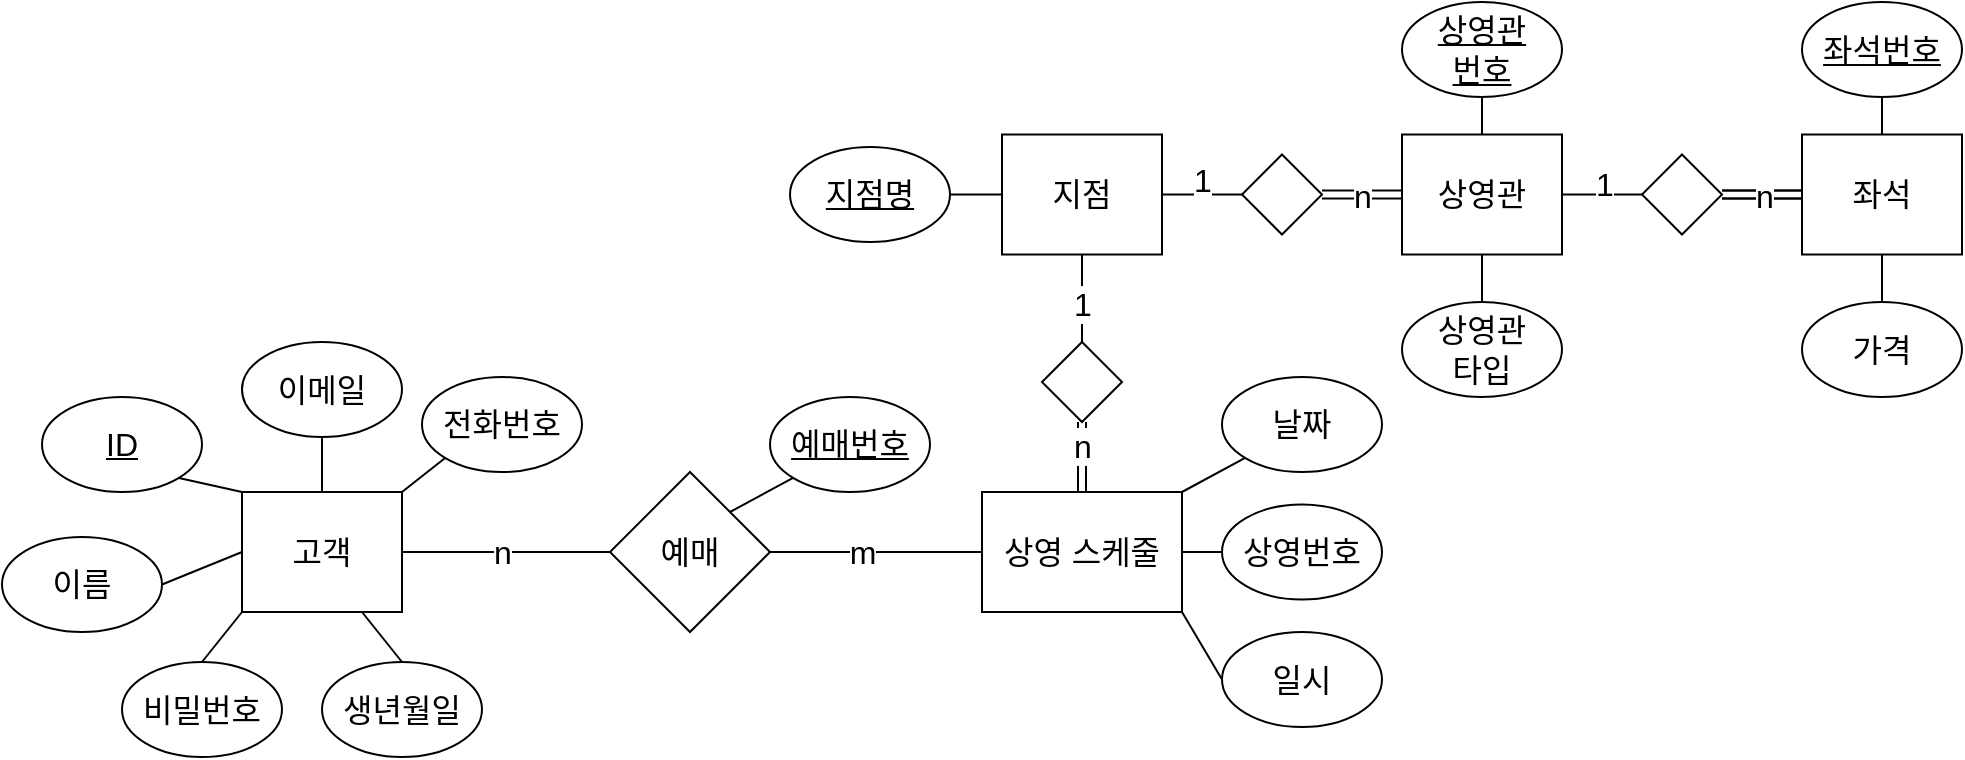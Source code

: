 <mxfile version="18.1.2" type="github"><diagram id="-2YfLFozxyjm1bl7X3rH" name="Page-1"><mxGraphModel dx="1237" dy="1859" grid="1" gridSize="10" guides="1" tooltips="1" connect="1" arrows="1" fold="1" page="1" pageScale="1" pageWidth="827" pageHeight="1169" math="0" shadow="0"><root><mxCell id="0"/><mxCell id="1" parent="0"/><mxCell id="TpABJkcEOfRWllpLlvCv-45" value="고객" style="rounded=0;whiteSpace=wrap;html=1;fontSize=16;" vertex="1" parent="1"><mxGeometry x="200" y="225" width="80" height="60" as="geometry"/></mxCell><mxCell id="TpABJkcEOfRWllpLlvCv-46" value="" style="endArrow=none;html=1;rounded=0;exitX=1;exitY=0.5;exitDx=0;exitDy=0;entryX=0;entryY=0.5;entryDx=0;entryDy=0;" edge="1" source="TpABJkcEOfRWllpLlvCv-45" target="TpABJkcEOfRWllpLlvCv-47" parent="1"><mxGeometry width="50" height="50" relative="1" as="geometry"><mxPoint x="440" y="445" as="sourcePoint"/><mxPoint x="490" y="395" as="targetPoint"/></mxGeometry></mxCell><mxCell id="TpABJkcEOfRWllpLlvCv-78" value="n" style="edgeLabel;html=1;align=center;verticalAlign=middle;resizable=0;points=[];fontSize=16;fontFamily=Helvetica;fontColor=default;" vertex="1" connectable="0" parent="TpABJkcEOfRWllpLlvCv-46"><mxGeometry x="0.231" y="-1" relative="1" as="geometry"><mxPoint x="-14" y="-1" as="offset"/></mxGeometry></mxCell><mxCell id="TpABJkcEOfRWllpLlvCv-47" value="예매" style="rhombus;whiteSpace=wrap;html=1;fontSize=16;" vertex="1" parent="1"><mxGeometry x="384" y="215" width="80" height="80" as="geometry"/></mxCell><mxCell id="TpABJkcEOfRWllpLlvCv-48" value="" style="edgeStyle=none;rounded=0;orthogonalLoop=1;jettySize=auto;html=1;fontSize=16;endArrow=none;endFill=0;" edge="1" source="TpABJkcEOfRWllpLlvCv-49" target="TpABJkcEOfRWllpLlvCv-47" parent="1"><mxGeometry relative="1" as="geometry"/></mxCell><mxCell id="TpABJkcEOfRWllpLlvCv-79" value="m" style="edgeLabel;html=1;align=center;verticalAlign=middle;resizable=0;points=[];fontSize=16;fontFamily=Helvetica;fontColor=default;" vertex="1" connectable="0" parent="TpABJkcEOfRWllpLlvCv-48"><mxGeometry x="0.207" y="2" relative="1" as="geometry"><mxPoint x="4" y="-2" as="offset"/></mxGeometry></mxCell><mxCell id="TpABJkcEOfRWllpLlvCv-49" value="상영 스케줄" style="rounded=0;whiteSpace=wrap;html=1;fontSize=16;" vertex="1" parent="1"><mxGeometry x="570" y="225" width="100" height="60" as="geometry"/></mxCell><mxCell id="TpABJkcEOfRWllpLlvCv-80" value="" style="edgeStyle=none;shape=link;rounded=0;orthogonalLoop=1;jettySize=auto;html=1;fontFamily=Helvetica;fontSize=16;fontColor=default;endArrow=none;endFill=0;" edge="1" parent="1" source="TpABJkcEOfRWllpLlvCv-51" target="TpABJkcEOfRWllpLlvCv-49"><mxGeometry relative="1" as="geometry"/></mxCell><mxCell id="TpABJkcEOfRWllpLlvCv-83" value="n" style="edgeLabel;html=1;align=center;verticalAlign=middle;resizable=0;points=[];fontSize=16;fontFamily=Helvetica;fontColor=default;" vertex="1" connectable="0" parent="TpABJkcEOfRWllpLlvCv-80"><mxGeometry x="0.409" y="2" relative="1" as="geometry"><mxPoint x="-2" y="-13" as="offset"/></mxGeometry></mxCell><mxCell id="TpABJkcEOfRWllpLlvCv-51" value="" style="rhombus;whiteSpace=wrap;html=1;fontSize=16;" vertex="1" parent="1"><mxGeometry x="600" y="150" width="40" height="40" as="geometry"/></mxCell><mxCell id="TpABJkcEOfRWllpLlvCv-81" value="" style="rounded=0;orthogonalLoop=1;jettySize=auto;html=1;fontFamily=Helvetica;fontSize=16;fontColor=default;endArrow=none;endFill=0;" edge="1" parent="1" source="TpABJkcEOfRWllpLlvCv-53" target="TpABJkcEOfRWllpLlvCv-51"><mxGeometry relative="1" as="geometry"/></mxCell><mxCell id="TpABJkcEOfRWllpLlvCv-82" value="1" style="edgeLabel;html=1;align=center;verticalAlign=middle;resizable=0;points=[];fontSize=16;fontFamily=Helvetica;fontColor=default;" vertex="1" connectable="0" parent="TpABJkcEOfRWllpLlvCv-81"><mxGeometry x="0.4" y="-2" relative="1" as="geometry"><mxPoint x="2" y="-6" as="offset"/></mxGeometry></mxCell><mxCell id="TpABJkcEOfRWllpLlvCv-53" value="지점" style="rounded=0;whiteSpace=wrap;html=1;fontSize=16;" vertex="1" parent="1"><mxGeometry x="580" y="46.25" width="80" height="60" as="geometry"/></mxCell><mxCell id="TpABJkcEOfRWllpLlvCv-64" style="edgeStyle=none;rounded=0;orthogonalLoop=1;jettySize=auto;html=1;exitX=1;exitY=1;exitDx=0;exitDy=0;entryX=0;entryY=0;entryDx=0;entryDy=0;fontFamily=Helvetica;fontSize=16;fontColor=default;endArrow=none;endFill=0;" edge="1" parent="1" source="TpABJkcEOfRWllpLlvCv-54" target="TpABJkcEOfRWllpLlvCv-45"><mxGeometry relative="1" as="geometry"/></mxCell><mxCell id="TpABJkcEOfRWllpLlvCv-54" value="ID" style="ellipse;whiteSpace=wrap;html=1;fontFamily=Helvetica;fontSize=16;fontColor=default;strokeColor=default;fillColor=default;fontStyle=4" vertex="1" parent="1"><mxGeometry x="100" y="177.5" width="80" height="47.5" as="geometry"/></mxCell><mxCell id="TpABJkcEOfRWllpLlvCv-68" style="edgeStyle=none;rounded=0;orthogonalLoop=1;jettySize=auto;html=1;exitX=0.5;exitY=1;exitDx=0;exitDy=0;entryX=0.5;entryY=0;entryDx=0;entryDy=0;fontFamily=Helvetica;fontSize=16;fontColor=default;endArrow=none;endFill=0;" edge="1" parent="1" source="TpABJkcEOfRWllpLlvCv-55" target="TpABJkcEOfRWllpLlvCv-45"><mxGeometry relative="1" as="geometry"/></mxCell><mxCell id="TpABJkcEOfRWllpLlvCv-55" value="이메일" style="ellipse;whiteSpace=wrap;html=1;fontFamily=Helvetica;fontSize=16;fontColor=default;strokeColor=default;fillColor=default;" vertex="1" parent="1"><mxGeometry x="200" y="150" width="80" height="47.5" as="geometry"/></mxCell><mxCell id="TpABJkcEOfRWllpLlvCv-66" style="edgeStyle=none;rounded=0;orthogonalLoop=1;jettySize=auto;html=1;exitX=0;exitY=1;exitDx=0;exitDy=0;entryX=1;entryY=0;entryDx=0;entryDy=0;fontFamily=Helvetica;fontSize=16;fontColor=default;endArrow=none;endFill=0;" edge="1" parent="1" source="TpABJkcEOfRWllpLlvCv-56" target="TpABJkcEOfRWllpLlvCv-45"><mxGeometry relative="1" as="geometry"/></mxCell><mxCell id="TpABJkcEOfRWllpLlvCv-56" value="전화번호" style="ellipse;whiteSpace=wrap;html=1;fontFamily=Helvetica;fontSize=16;fontColor=default;strokeColor=default;fillColor=default;" vertex="1" parent="1"><mxGeometry x="290" y="167.5" width="80" height="47.5" as="geometry"/></mxCell><mxCell id="TpABJkcEOfRWllpLlvCv-63" style="edgeStyle=none;rounded=0;orthogonalLoop=1;jettySize=auto;html=1;exitX=1;exitY=0.5;exitDx=0;exitDy=0;entryX=0;entryY=0.5;entryDx=0;entryDy=0;fontFamily=Helvetica;fontSize=16;fontColor=default;endArrow=none;endFill=0;" edge="1" parent="1" source="TpABJkcEOfRWllpLlvCv-57" target="TpABJkcEOfRWllpLlvCv-45"><mxGeometry relative="1" as="geometry"/></mxCell><mxCell id="TpABJkcEOfRWllpLlvCv-57" value="이름" style="ellipse;whiteSpace=wrap;html=1;fontFamily=Helvetica;fontSize=16;fontColor=default;strokeColor=default;fillColor=default;" vertex="1" parent="1"><mxGeometry x="80" y="247.5" width="80" height="47.5" as="geometry"/></mxCell><mxCell id="TpABJkcEOfRWllpLlvCv-62" style="edgeStyle=none;rounded=0;orthogonalLoop=1;jettySize=auto;html=1;exitX=0.5;exitY=0;exitDx=0;exitDy=0;entryX=0;entryY=1;entryDx=0;entryDy=0;fontFamily=Helvetica;fontSize=16;fontColor=default;endArrow=none;endFill=0;" edge="1" parent="1" source="TpABJkcEOfRWllpLlvCv-58" target="TpABJkcEOfRWllpLlvCv-45"><mxGeometry relative="1" as="geometry"/></mxCell><mxCell id="TpABJkcEOfRWllpLlvCv-58" value="비밀번호" style="ellipse;whiteSpace=wrap;html=1;fontFamily=Helvetica;fontSize=16;fontColor=default;strokeColor=default;fillColor=default;" vertex="1" parent="1"><mxGeometry x="140" y="310" width="80" height="47.5" as="geometry"/></mxCell><mxCell id="TpABJkcEOfRWllpLlvCv-61" style="edgeStyle=none;rounded=0;orthogonalLoop=1;jettySize=auto;html=1;exitX=0.5;exitY=0;exitDx=0;exitDy=0;entryX=0.75;entryY=1;entryDx=0;entryDy=0;fontFamily=Helvetica;fontSize=16;fontColor=default;endArrow=none;endFill=0;" edge="1" parent="1" source="TpABJkcEOfRWllpLlvCv-59" target="TpABJkcEOfRWllpLlvCv-45"><mxGeometry relative="1" as="geometry"/></mxCell><mxCell id="TpABJkcEOfRWllpLlvCv-59" value="생년월일" style="ellipse;whiteSpace=wrap;html=1;fontFamily=Helvetica;fontSize=16;fontColor=default;strokeColor=default;fillColor=default;" vertex="1" parent="1"><mxGeometry x="240" y="310" width="80" height="47.5" as="geometry"/></mxCell><mxCell id="TpABJkcEOfRWllpLlvCv-70" style="edgeStyle=none;rounded=0;orthogonalLoop=1;jettySize=auto;html=1;exitX=0;exitY=1;exitDx=0;exitDy=0;entryX=1;entryY=0;entryDx=0;entryDy=0;fontFamily=Helvetica;fontSize=16;fontColor=default;endArrow=none;endFill=0;" edge="1" parent="1" source="TpABJkcEOfRWllpLlvCv-69" target="TpABJkcEOfRWllpLlvCv-47"><mxGeometry relative="1" as="geometry"/></mxCell><mxCell id="TpABJkcEOfRWllpLlvCv-69" value="예매번호" style="ellipse;whiteSpace=wrap;html=1;fontFamily=Helvetica;fontSize=16;fontColor=default;strokeColor=default;fillColor=default;fontStyle=4" vertex="1" parent="1"><mxGeometry x="464" y="177.5" width="80" height="47.5" as="geometry"/></mxCell><mxCell id="TpABJkcEOfRWllpLlvCv-74" style="edgeStyle=none;rounded=0;orthogonalLoop=1;jettySize=auto;html=1;exitX=0;exitY=1;exitDx=0;exitDy=0;entryX=1;entryY=0;entryDx=0;entryDy=0;fontFamily=Helvetica;fontSize=16;fontColor=default;endArrow=none;endFill=0;" edge="1" parent="1" source="TpABJkcEOfRWllpLlvCv-71" target="TpABJkcEOfRWllpLlvCv-49"><mxGeometry relative="1" as="geometry"/></mxCell><mxCell id="TpABJkcEOfRWllpLlvCv-71" value="날짜" style="ellipse;whiteSpace=wrap;html=1;fontFamily=Helvetica;fontSize=16;fontColor=default;strokeColor=default;fillColor=default;" vertex="1" parent="1"><mxGeometry x="690" y="167.5" width="80" height="47.5" as="geometry"/></mxCell><mxCell id="TpABJkcEOfRWllpLlvCv-75" style="edgeStyle=none;rounded=0;orthogonalLoop=1;jettySize=auto;html=1;exitX=0;exitY=0.5;exitDx=0;exitDy=0;entryX=1;entryY=0.5;entryDx=0;entryDy=0;fontFamily=Helvetica;fontSize=16;fontColor=default;endArrow=none;endFill=0;" edge="1" parent="1" source="TpABJkcEOfRWllpLlvCv-72" target="TpABJkcEOfRWllpLlvCv-49"><mxGeometry relative="1" as="geometry"/></mxCell><mxCell id="TpABJkcEOfRWllpLlvCv-72" value="상영번호" style="ellipse;whiteSpace=wrap;html=1;fontFamily=Helvetica;fontSize=16;fontColor=default;strokeColor=default;fillColor=default;" vertex="1" parent="1"><mxGeometry x="690" y="231.25" width="80" height="47.5" as="geometry"/></mxCell><mxCell id="TpABJkcEOfRWllpLlvCv-76" style="edgeStyle=none;rounded=0;orthogonalLoop=1;jettySize=auto;html=1;exitX=0;exitY=0.5;exitDx=0;exitDy=0;entryX=1;entryY=1;entryDx=0;entryDy=0;fontFamily=Helvetica;fontSize=16;fontColor=default;endArrow=none;endFill=0;" edge="1" parent="1" source="TpABJkcEOfRWllpLlvCv-73" target="TpABJkcEOfRWllpLlvCv-49"><mxGeometry relative="1" as="geometry"/></mxCell><mxCell id="TpABJkcEOfRWllpLlvCv-73" value="일시" style="ellipse;whiteSpace=wrap;html=1;fontFamily=Helvetica;fontSize=16;fontColor=default;strokeColor=default;fillColor=default;" vertex="1" parent="1"><mxGeometry x="690" y="295" width="80" height="47.5" as="geometry"/></mxCell><mxCell id="TpABJkcEOfRWllpLlvCv-88" value="" style="edgeStyle=none;rounded=0;orthogonalLoop=1;jettySize=auto;html=1;fontFamily=Helvetica;fontSize=16;fontColor=default;endArrow=none;endFill=0;" edge="1" parent="1" source="TpABJkcEOfRWllpLlvCv-87" target="TpABJkcEOfRWllpLlvCv-53"><mxGeometry relative="1" as="geometry"/></mxCell><mxCell id="TpABJkcEOfRWllpLlvCv-87" value="지점명" style="ellipse;whiteSpace=wrap;html=1;fontFamily=Helvetica;fontSize=16;fontColor=default;strokeColor=default;fillColor=default;fontStyle=4" vertex="1" parent="1"><mxGeometry x="474" y="52.5" width="80" height="47.5" as="geometry"/></mxCell><mxCell id="TpABJkcEOfRWllpLlvCv-91" value="" style="edgeStyle=none;rounded=0;orthogonalLoop=1;jettySize=auto;html=1;fontFamily=Helvetica;fontSize=16;fontColor=default;endArrow=none;endFill=0;entryX=1;entryY=0.5;entryDx=0;entryDy=0;" edge="1" parent="1" source="TpABJkcEOfRWllpLlvCv-89" target="TpABJkcEOfRWllpLlvCv-53"><mxGeometry relative="1" as="geometry"><mxPoint x="600" y="30" as="targetPoint"/></mxGeometry></mxCell><mxCell id="TpABJkcEOfRWllpLlvCv-108" value="1" style="edgeLabel;html=1;align=center;verticalAlign=middle;resizable=0;points=[];fontSize=16;fontFamily=Helvetica;fontColor=default;" vertex="1" connectable="0" parent="TpABJkcEOfRWllpLlvCv-91"><mxGeometry x="0.433" y="1" relative="1" as="geometry"><mxPoint x="8" y="-9" as="offset"/></mxGeometry></mxCell><mxCell id="TpABJkcEOfRWllpLlvCv-89" value="" style="rhombus;whiteSpace=wrap;html=1;fontSize=16;" vertex="1" parent="1"><mxGeometry x="700" y="56.25" width="40" height="40" as="geometry"/></mxCell><mxCell id="TpABJkcEOfRWllpLlvCv-92" value="" style="edgeStyle=none;rounded=0;orthogonalLoop=1;jettySize=auto;html=1;fontFamily=Helvetica;fontSize=16;fontColor=default;endArrow=none;endFill=0;shape=link;entryX=1;entryY=0.5;entryDx=0;entryDy=0;" edge="1" parent="1" source="TpABJkcEOfRWllpLlvCv-90" target="TpABJkcEOfRWllpLlvCv-89"><mxGeometry relative="1" as="geometry"/></mxCell><mxCell id="TpABJkcEOfRWllpLlvCv-107" value="n" style="edgeLabel;html=1;align=center;verticalAlign=middle;resizable=0;points=[];fontSize=16;fontFamily=Helvetica;fontColor=default;" vertex="1" connectable="0" parent="TpABJkcEOfRWllpLlvCv-92"><mxGeometry x="0.367" y="5" relative="1" as="geometry"><mxPoint x="7" y="-5" as="offset"/></mxGeometry></mxCell><mxCell id="TpABJkcEOfRWllpLlvCv-95" value="" style="edgeStyle=none;rounded=0;orthogonalLoop=1;jettySize=auto;html=1;fontFamily=Helvetica;fontSize=16;fontColor=default;endArrow=none;endFill=0;" edge="1" parent="1" source="TpABJkcEOfRWllpLlvCv-90" target="TpABJkcEOfRWllpLlvCv-93"><mxGeometry relative="1" as="geometry"/></mxCell><mxCell id="TpABJkcEOfRWllpLlvCv-96" value="" style="edgeStyle=none;rounded=0;orthogonalLoop=1;jettySize=auto;html=1;fontFamily=Helvetica;fontSize=16;fontColor=default;endArrow=none;endFill=0;" edge="1" parent="1" source="TpABJkcEOfRWllpLlvCv-90" target="TpABJkcEOfRWllpLlvCv-94"><mxGeometry relative="1" as="geometry"/></mxCell><mxCell id="TpABJkcEOfRWllpLlvCv-90" value="상영관" style="rounded=0;whiteSpace=wrap;html=1;fontSize=16;" vertex="1" parent="1"><mxGeometry x="780" y="46.25" width="80" height="60" as="geometry"/></mxCell><mxCell id="TpABJkcEOfRWllpLlvCv-93" value="상영관&lt;br&gt;번호" style="ellipse;whiteSpace=wrap;html=1;fontFamily=Helvetica;fontSize=16;fontColor=default;strokeColor=default;fillColor=default;fontStyle=4" vertex="1" parent="1"><mxGeometry x="780" y="-20" width="80" height="47.5" as="geometry"/></mxCell><mxCell id="TpABJkcEOfRWllpLlvCv-94" value="상영관&lt;br&gt;타입" style="ellipse;whiteSpace=wrap;html=1;fontFamily=Helvetica;fontSize=16;fontColor=default;strokeColor=default;fillColor=default;" vertex="1" parent="1"><mxGeometry x="780" y="130" width="80" height="47.5" as="geometry"/></mxCell><mxCell id="TpABJkcEOfRWllpLlvCv-104" value="" style="edgeStyle=none;rounded=0;orthogonalLoop=1;jettySize=auto;html=1;fontFamily=Helvetica;fontSize=16;fontColor=default;endArrow=none;endFill=0;" edge="1" parent="1" source="TpABJkcEOfRWllpLlvCv-97" target="TpABJkcEOfRWllpLlvCv-90"><mxGeometry relative="1" as="geometry"/></mxCell><mxCell id="TpABJkcEOfRWllpLlvCv-106" value="1" style="edgeLabel;html=1;align=center;verticalAlign=middle;resizable=0;points=[];fontSize=16;fontFamily=Helvetica;fontColor=default;" vertex="1" connectable="0" parent="TpABJkcEOfRWllpLlvCv-104"><mxGeometry x="0.48" y="-1" relative="1" as="geometry"><mxPoint x="10" y="-5" as="offset"/></mxGeometry></mxCell><mxCell id="TpABJkcEOfRWllpLlvCv-109" value="" style="edgeStyle=none;shape=link;rounded=0;orthogonalLoop=1;jettySize=auto;html=1;fontFamily=Helvetica;fontSize=16;fontColor=default;endArrow=none;endFill=0;" edge="1" parent="1" source="TpABJkcEOfRWllpLlvCv-97" target="TpABJkcEOfRWllpLlvCv-98"><mxGeometry relative="1" as="geometry"/></mxCell><mxCell id="TpABJkcEOfRWllpLlvCv-97" value="" style="rhombus;whiteSpace=wrap;html=1;fontSize=16;" vertex="1" parent="1"><mxGeometry x="900" y="56.25" width="40" height="40" as="geometry"/></mxCell><mxCell id="TpABJkcEOfRWllpLlvCv-101" value="" style="edgeStyle=none;rounded=0;orthogonalLoop=1;jettySize=auto;html=1;fontFamily=Helvetica;fontSize=16;fontColor=default;endArrow=none;endFill=0;" edge="1" parent="1" source="TpABJkcEOfRWllpLlvCv-98" target="TpABJkcEOfRWllpLlvCv-99"><mxGeometry relative="1" as="geometry"/></mxCell><mxCell id="TpABJkcEOfRWllpLlvCv-102" value="" style="edgeStyle=none;rounded=0;orthogonalLoop=1;jettySize=auto;html=1;fontFamily=Helvetica;fontSize=16;fontColor=default;endArrow=none;endFill=0;" edge="1" parent="1" source="TpABJkcEOfRWllpLlvCv-98" target="TpABJkcEOfRWllpLlvCv-100"><mxGeometry relative="1" as="geometry"/></mxCell><mxCell id="TpABJkcEOfRWllpLlvCv-103" value="" style="edgeStyle=none;rounded=0;orthogonalLoop=1;jettySize=auto;html=1;fontFamily=Helvetica;fontSize=16;fontColor=default;endArrow=none;endFill=0;shape=link;" edge="1" parent="1" source="TpABJkcEOfRWllpLlvCv-98" target="TpABJkcEOfRWllpLlvCv-97"><mxGeometry relative="1" as="geometry"/></mxCell><mxCell id="TpABJkcEOfRWllpLlvCv-105" value="n" style="edgeLabel;html=1;align=center;verticalAlign=middle;resizable=0;points=[];fontSize=16;fontFamily=Helvetica;fontColor=default;" vertex="1" connectable="0" parent="TpABJkcEOfRWllpLlvCv-103"><mxGeometry x="0.486" y="3" relative="1" as="geometry"><mxPoint x="10" y="-3" as="offset"/></mxGeometry></mxCell><mxCell id="TpABJkcEOfRWllpLlvCv-98" value="좌석" style="rounded=0;whiteSpace=wrap;html=1;fontSize=16;" vertex="1" parent="1"><mxGeometry x="980" y="46.25" width="80" height="60" as="geometry"/></mxCell><mxCell id="TpABJkcEOfRWllpLlvCv-99" value="좌석번호" style="ellipse;whiteSpace=wrap;html=1;fontFamily=Helvetica;fontSize=16;fontColor=default;strokeColor=default;fillColor=default;fontStyle=4" vertex="1" parent="1"><mxGeometry x="980" y="-20" width="80" height="47.5" as="geometry"/></mxCell><mxCell id="TpABJkcEOfRWllpLlvCv-100" value="가격" style="ellipse;whiteSpace=wrap;html=1;fontFamily=Helvetica;fontSize=16;fontColor=default;strokeColor=default;fillColor=default;" vertex="1" parent="1"><mxGeometry x="980" y="130" width="80" height="47.5" as="geometry"/></mxCell></root></mxGraphModel></diagram></mxfile>